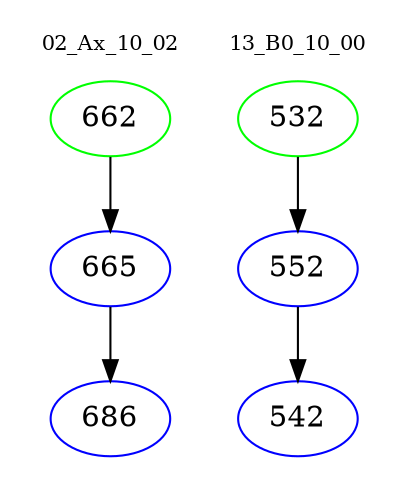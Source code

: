 digraph{
subgraph cluster_0 {
color = white
label = "02_Ax_10_02";
fontsize=10;
T0_662 [label="662", color="green"]
T0_662 -> T0_665 [color="black"]
T0_665 [label="665", color="blue"]
T0_665 -> T0_686 [color="black"]
T0_686 [label="686", color="blue"]
}
subgraph cluster_1 {
color = white
label = "13_B0_10_00";
fontsize=10;
T1_532 [label="532", color="green"]
T1_532 -> T1_552 [color="black"]
T1_552 [label="552", color="blue"]
T1_552 -> T1_542 [color="black"]
T1_542 [label="542", color="blue"]
}
}
